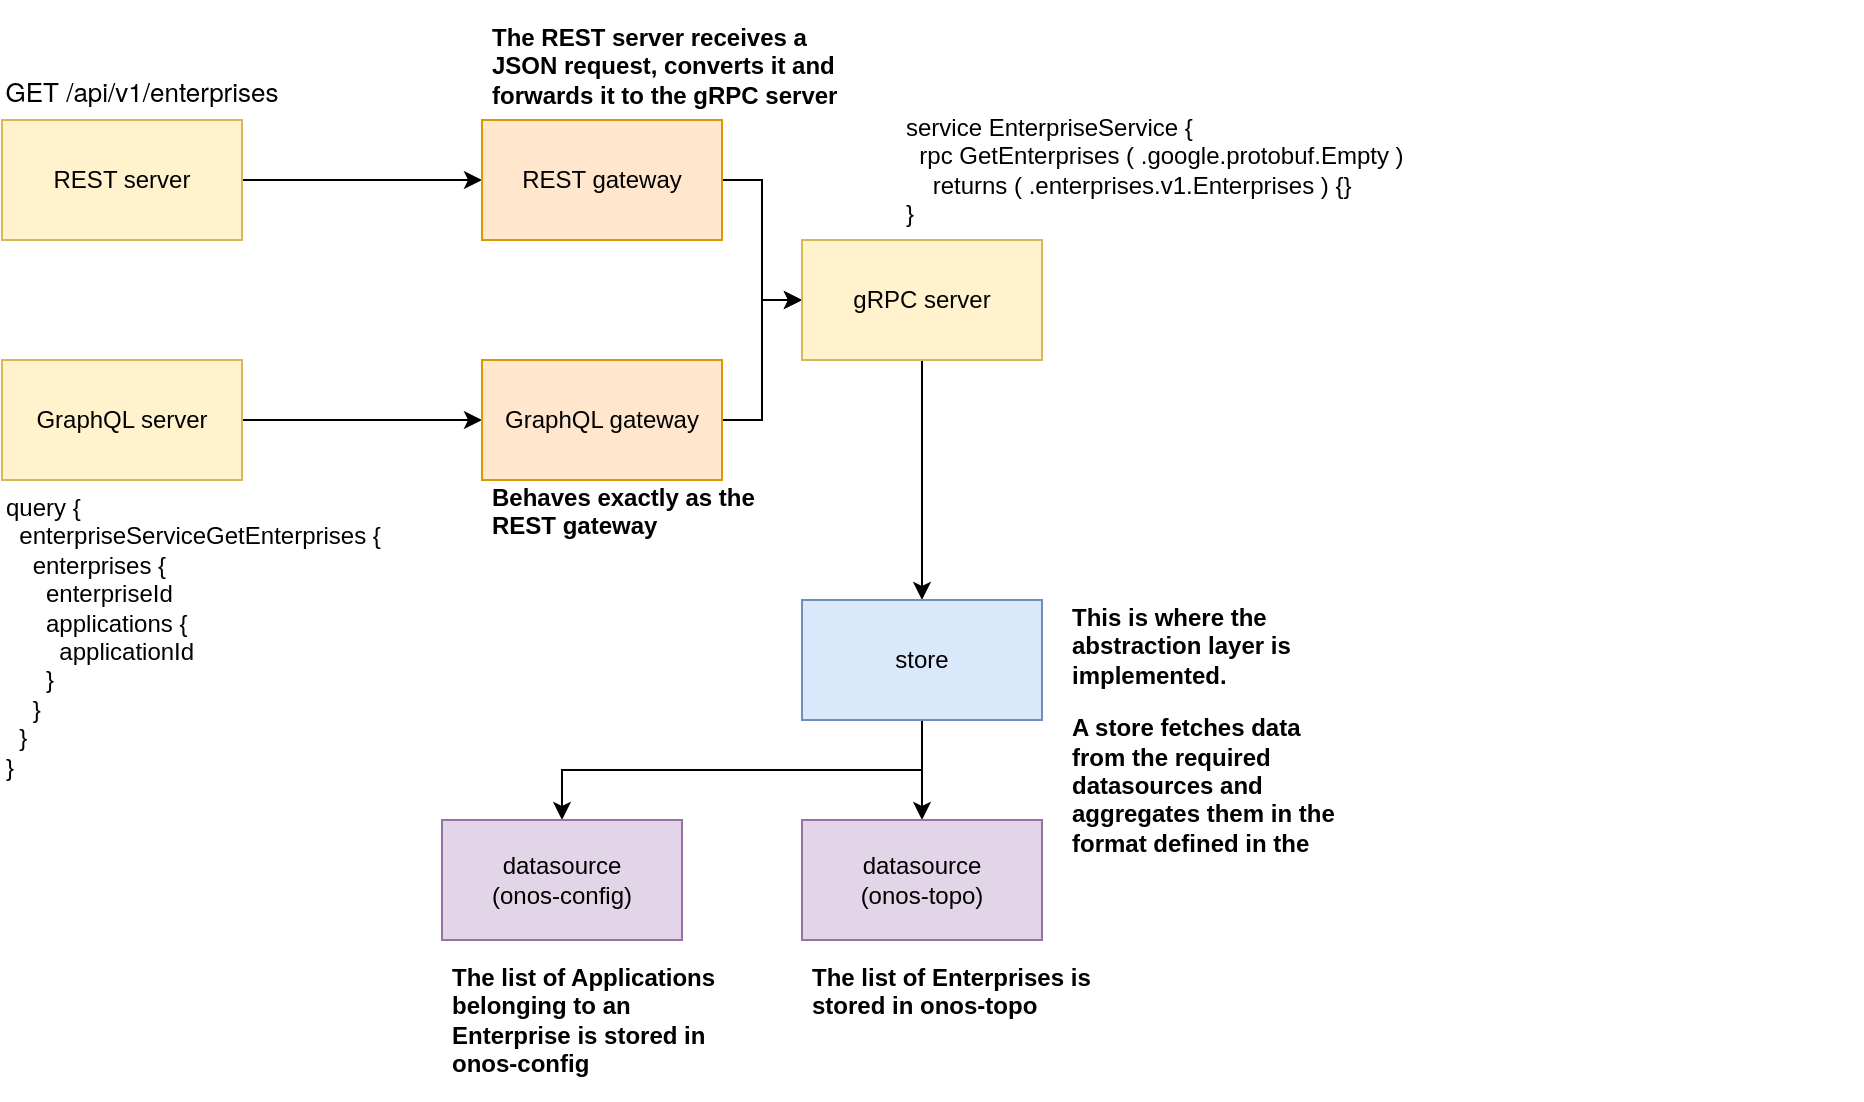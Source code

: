 <mxfile version="17.4.2" type="device"><diagram id="jl7dXZpXGkaU7MAxxX29" name="Page-1"><mxGraphModel dx="1018" dy="656" grid="1" gridSize="10" guides="1" tooltips="1" connect="1" arrows="1" fold="1" page="1" pageScale="1" pageWidth="850" pageHeight="1100" math="0" shadow="0"><root><mxCell id="0"/><mxCell id="1" parent="0"/><mxCell id="LmOCYCFF5wWS_Vlyzf87-9" style="edgeStyle=orthogonalEdgeStyle;rounded=0;orthogonalLoop=1;jettySize=auto;html=1;exitX=1;exitY=0.5;exitDx=0;exitDy=0;entryX=0;entryY=0.5;entryDx=0;entryDy=0;" parent="1" source="LmOCYCFF5wWS_Vlyzf87-1" target="LmOCYCFF5wWS_Vlyzf87-3" edge="1"><mxGeometry relative="1" as="geometry"/></mxCell><mxCell id="LmOCYCFF5wWS_Vlyzf87-1" value="REST server" style="rounded=0;whiteSpace=wrap;html=1;fillColor=#fff2cc;strokeColor=#d6b656;" parent="1" vertex="1"><mxGeometry x="40" y="240" width="120" height="60" as="geometry"/></mxCell><mxCell id="LmOCYCFF5wWS_Vlyzf87-10" style="edgeStyle=orthogonalEdgeStyle;rounded=0;orthogonalLoop=1;jettySize=auto;html=1;exitX=1;exitY=0.5;exitDx=0;exitDy=0;entryX=0;entryY=0.5;entryDx=0;entryDy=0;" parent="1" source="LmOCYCFF5wWS_Vlyzf87-2" target="LmOCYCFF5wWS_Vlyzf87-4" edge="1"><mxGeometry relative="1" as="geometry"/></mxCell><mxCell id="LmOCYCFF5wWS_Vlyzf87-2" value="GraphQL server" style="rounded=0;whiteSpace=wrap;html=1;fillColor=#fff2cc;strokeColor=#d6b656;" parent="1" vertex="1"><mxGeometry x="40" y="360" width="120" height="60" as="geometry"/></mxCell><mxCell id="LmOCYCFF5wWS_Vlyzf87-12" style="edgeStyle=orthogonalEdgeStyle;rounded=0;orthogonalLoop=1;jettySize=auto;html=1;exitX=1;exitY=0.5;exitDx=0;exitDy=0;" parent="1" source="LmOCYCFF5wWS_Vlyzf87-3" edge="1"><mxGeometry relative="1" as="geometry"><mxPoint x="440" y="330" as="targetPoint"/><Array as="points"><mxPoint x="420" y="270"/><mxPoint x="420" y="330"/></Array></mxGeometry></mxCell><mxCell id="LmOCYCFF5wWS_Vlyzf87-3" value="REST gateway" style="rounded=0;whiteSpace=wrap;html=1;fillColor=#ffe6cc;strokeColor=#d79b00;" parent="1" vertex="1"><mxGeometry x="280" y="240" width="120" height="60" as="geometry"/></mxCell><mxCell id="LmOCYCFF5wWS_Vlyzf87-11" style="edgeStyle=orthogonalEdgeStyle;rounded=0;orthogonalLoop=1;jettySize=auto;html=1;exitX=1;exitY=0.5;exitDx=0;exitDy=0;entryX=0;entryY=0.5;entryDx=0;entryDy=0;" parent="1" source="LmOCYCFF5wWS_Vlyzf87-4" target="LmOCYCFF5wWS_Vlyzf87-5" edge="1"><mxGeometry relative="1" as="geometry"/></mxCell><mxCell id="LmOCYCFF5wWS_Vlyzf87-4" value="GraphQL gateway" style="rounded=0;whiteSpace=wrap;html=1;fillColor=#ffe6cc;strokeColor=#d79b00;" parent="1" vertex="1"><mxGeometry x="280" y="360" width="120" height="60" as="geometry"/></mxCell><mxCell id="LmOCYCFF5wWS_Vlyzf87-13" value="" style="edgeStyle=orthogonalEdgeStyle;rounded=0;orthogonalLoop=1;jettySize=auto;html=1;" parent="1" source="LmOCYCFF5wWS_Vlyzf87-5" target="LmOCYCFF5wWS_Vlyzf87-6" edge="1"><mxGeometry relative="1" as="geometry"/></mxCell><mxCell id="LmOCYCFF5wWS_Vlyzf87-5" value="gRPC server" style="rounded=0;whiteSpace=wrap;html=1;fillColor=#fff2cc;strokeColor=#d6b656;" parent="1" vertex="1"><mxGeometry x="440" y="300" width="120" height="60" as="geometry"/></mxCell><mxCell id="LmOCYCFF5wWS_Vlyzf87-14" style="edgeStyle=orthogonalEdgeStyle;rounded=0;orthogonalLoop=1;jettySize=auto;html=1;exitX=0.5;exitY=1;exitDx=0;exitDy=0;" parent="1" source="LmOCYCFF5wWS_Vlyzf87-6" target="LmOCYCFF5wWS_Vlyzf87-7" edge="1"><mxGeometry relative="1" as="geometry"/></mxCell><mxCell id="LmOCYCFF5wWS_Vlyzf87-15" style="edgeStyle=orthogonalEdgeStyle;rounded=0;orthogonalLoop=1;jettySize=auto;html=1;exitX=0.5;exitY=1;exitDx=0;exitDy=0;entryX=0.5;entryY=0;entryDx=0;entryDy=0;" parent="1" source="LmOCYCFF5wWS_Vlyzf87-6" target="LmOCYCFF5wWS_Vlyzf87-8" edge="1"><mxGeometry relative="1" as="geometry"/></mxCell><mxCell id="LmOCYCFF5wWS_Vlyzf87-6" value="store" style="rounded=0;whiteSpace=wrap;html=1;fillColor=#dae8fc;strokeColor=#6c8ebf;" parent="1" vertex="1"><mxGeometry x="440" y="480" width="120" height="60" as="geometry"/></mxCell><mxCell id="LmOCYCFF5wWS_Vlyzf87-7" value="datasource&lt;br&gt;(onos-topo)" style="rounded=0;whiteSpace=wrap;html=1;fillColor=#e1d5e7;strokeColor=#9673a6;" parent="1" vertex="1"><mxGeometry x="440" y="590" width="120" height="60" as="geometry"/></mxCell><mxCell id="LmOCYCFF5wWS_Vlyzf87-8" value="datasource&lt;br&gt;(onos-config)" style="rounded=0;whiteSpace=wrap;html=1;fillColor=#e1d5e7;strokeColor=#9673a6;" parent="1" vertex="1"><mxGeometry x="260" y="590" width="120" height="60" as="geometry"/></mxCell><mxCell id="LmOCYCFF5wWS_Vlyzf87-16" value="&lt;p&gt;&lt;span style=&quot;&quot;&gt;&lt;font style=&quot;font-size: 12px ; line-height: 1&quot;&gt;The REST server receives a JSON request, converts it and forwards it to the gRPC server&lt;/font&gt;&lt;/span&gt;&lt;/p&gt;" style="text;html=1;strokeColor=none;fillColor=none;spacing=5;spacingTop=-20;whiteSpace=wrap;overflow=hidden;rounded=0;fontStyle=1" parent="1" vertex="1"><mxGeometry x="280" y="190" width="190" height="50" as="geometry"/></mxCell><mxCell id="LmOCYCFF5wWS_Vlyzf87-17" value="&lt;p&gt;Behaves exactly as the REST gateway&lt;/p&gt;" style="text;html=1;strokeColor=none;fillColor=none;spacing=5;spacingTop=-20;whiteSpace=wrap;overflow=hidden;rounded=0;fontStyle=1" parent="1" vertex="1"><mxGeometry x="280" y="420" width="150" height="50" as="geometry"/></mxCell><mxCell id="LmOCYCFF5wWS_Vlyzf87-18" value="&lt;p&gt;This is where the abstraction layer is implemented.&lt;/p&gt;&lt;p&gt;A store fetches data from the required datasources and aggregates them in the format defined in the protobufs.&lt;/p&gt;" style="text;html=1;strokeColor=none;fillColor=none;spacing=5;spacingTop=-20;whiteSpace=wrap;overflow=hidden;rounded=0;fontStyle=1" parent="1" vertex="1"><mxGeometry x="570" y="480" width="150" height="130" as="geometry"/></mxCell><mxCell id="aZd4mK6PvJgaWwPBEE7v-1" value="&lt;p class=&quot;p1&quot; style=&quot;margin: 0px ; font-stretch: normal ; font-size: 13px ; line-height: normal ; font-family: &amp;#34;helvetica neue&amp;#34;&quot;&gt;GET /api/v1/enterprises&lt;/p&gt;" style="text;html=1;strokeColor=none;fillColor=none;align=center;verticalAlign=middle;whiteSpace=wrap;rounded=0;" vertex="1" parent="1"><mxGeometry x="40" y="210" width="140" height="30" as="geometry"/></mxCell><mxCell id="aZd4mK6PvJgaWwPBEE7v-2" value="query {&lt;br&gt;&amp;nbsp; enterpriseServiceGetEnterprises {&lt;br&gt;&amp;nbsp; &amp;nbsp; enterprises {&lt;br&gt;&amp;nbsp; &amp;nbsp; &amp;nbsp; enterpriseId&lt;br&gt;&lt;div&gt;&amp;nbsp; &amp;nbsp; &amp;nbsp; applications {&lt;/div&gt;&lt;div&gt;&amp;nbsp; &amp;nbsp; &amp;nbsp; &amp;nbsp; applicationId&lt;/div&gt;&lt;div&gt;&amp;nbsp; &amp;nbsp; &amp;nbsp; }&lt;/div&gt;&amp;nbsp; &amp;nbsp; }&lt;br&gt;&amp;nbsp; }&lt;br&gt;}" style="text;whiteSpace=wrap;html=1;fontFamily=Helvetica;fontColor=#000000;" vertex="1" parent="1"><mxGeometry x="40" y="420" width="210" height="110" as="geometry"/></mxCell><mxCell id="aZd4mK6PvJgaWwPBEE7v-3" value="service EnterpriseService {&lt;br&gt;&amp;nbsp; rpc GetEnterprises ( .google.protobuf.Empty ) &lt;br&gt;&amp;nbsp; &amp;nbsp; returns ( .enterprises.v1.Enterprises ) {}&lt;br&gt;}" style="text;whiteSpace=wrap;html=1;fontFamily=Helvetica;fontColor=#000000;" vertex="1" parent="1"><mxGeometry x="490" y="230" width="480" height="70" as="geometry"/></mxCell><mxCell id="aZd4mK6PvJgaWwPBEE7v-4" value="&lt;p&gt;The list of Enterprises is stored in onos-topo&lt;/p&gt;" style="text;html=1;strokeColor=none;fillColor=none;spacing=5;spacingTop=-20;whiteSpace=wrap;overflow=hidden;rounded=0;fontStyle=1" vertex="1" parent="1"><mxGeometry x="440" y="660" width="150" height="50" as="geometry"/></mxCell><mxCell id="aZd4mK6PvJgaWwPBEE7v-5" value="&lt;p&gt;The list of Applications belonging to an Enterprise is stored in onos-config&lt;/p&gt;" style="text;html=1;strokeColor=none;fillColor=none;spacing=5;spacingTop=-20;whiteSpace=wrap;overflow=hidden;rounded=0;fontStyle=1" vertex="1" parent="1"><mxGeometry x="260" y="660" width="150" height="70" as="geometry"/></mxCell></root></mxGraphModel></diagram></mxfile>